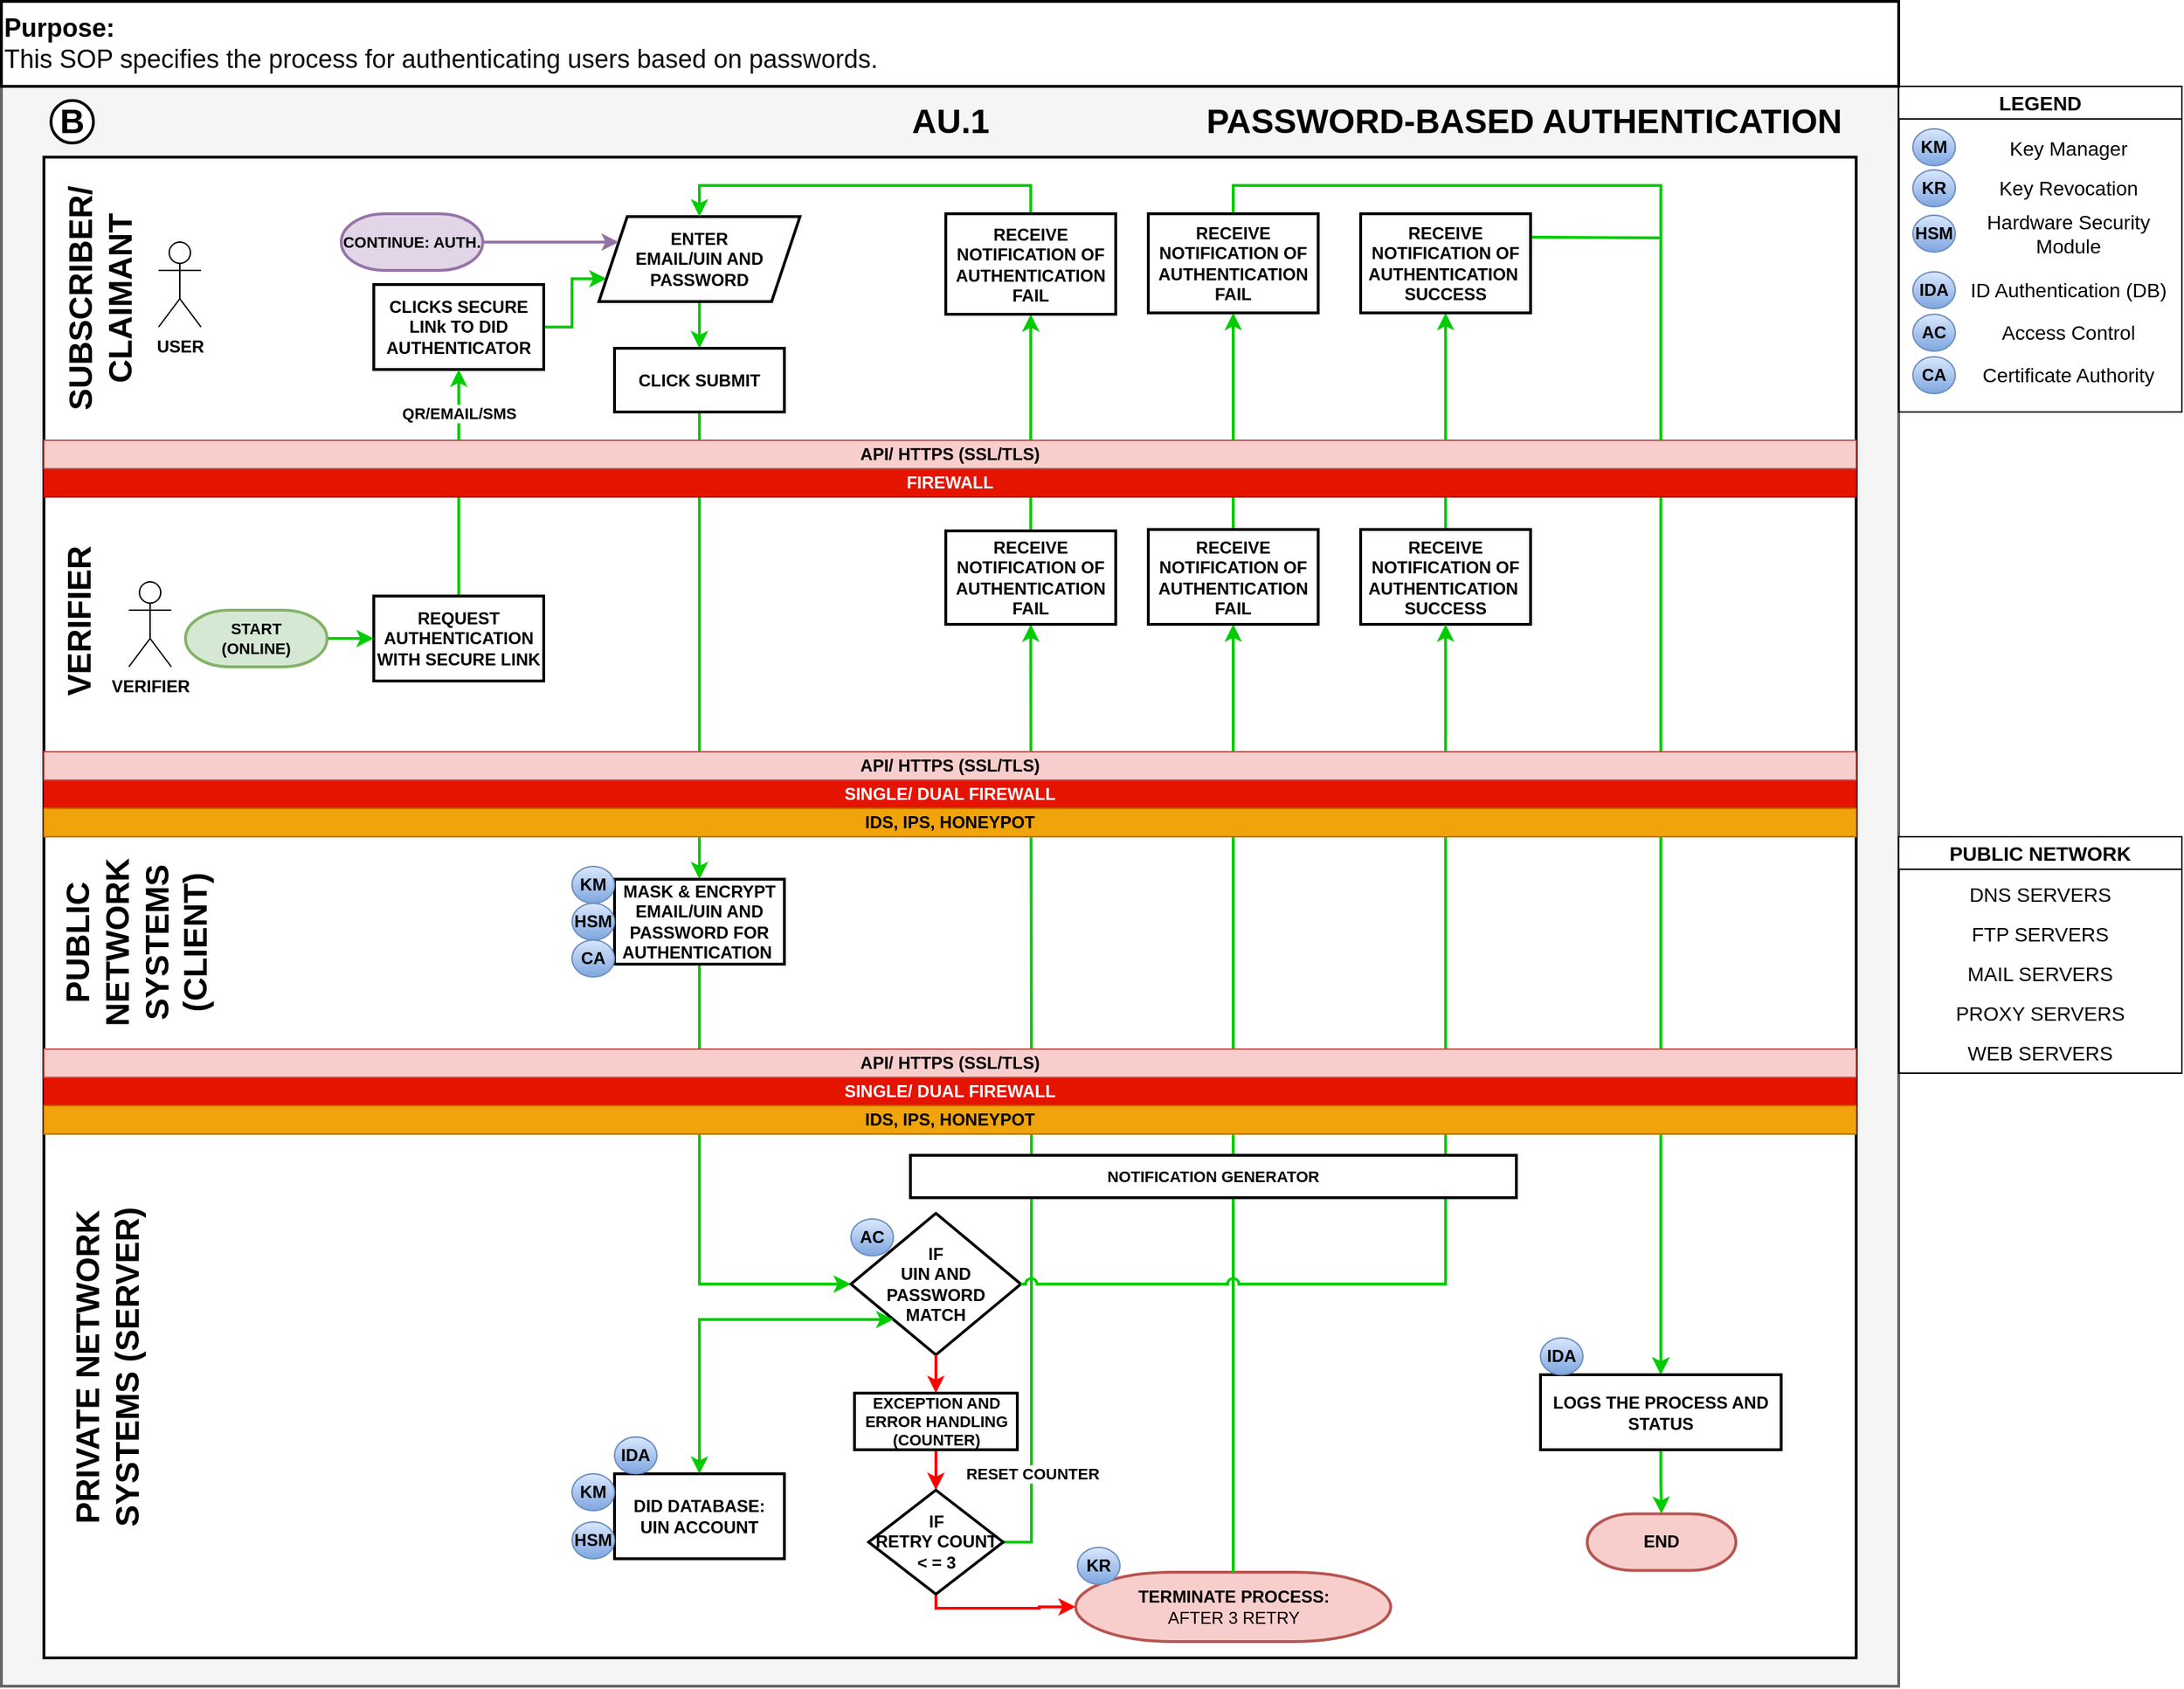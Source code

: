 <mxfile version="24.1.0" type="device">
  <diagram id="mp6QCRQtZ1nc0MYmUaSy" name="Page-1">
    <mxGraphModel dx="-2790" dy="629" grid="1" gridSize="10" guides="1" tooltips="1" connect="1" arrows="1" fold="1" page="1" pageScale="1" pageWidth="1920" pageHeight="1200" math="0" shadow="0">
      <root>
        <mxCell id="0" />
        <mxCell id="1" parent="0" />
        <mxCell id="vahsc7IdY3zlMpUtnbl9-121" value="" style="rounded=0;whiteSpace=wrap;html=1;fontSize=22;fillColor=#f5f5f5;fontColor=#333333;strokeColor=#666666;direction=east;strokeWidth=2;fontStyle=1" parent="1" vertex="1">
          <mxGeometry x="4910" y="1140" width="1340" height="1130" as="geometry" />
        </mxCell>
        <mxCell id="KZNQsTth4pgRHuodnvXP-8" value="" style="rounded=0;whiteSpace=wrap;html=1;strokeWidth=2;fontStyle=1" parent="1" vertex="1">
          <mxGeometry x="4940" y="1850" width="1280" height="400" as="geometry" />
        </mxCell>
        <mxCell id="vahsc7IdY3zlMpUtnbl9-122" value="" style="rounded=0;whiteSpace=wrap;html=1;strokeWidth=2;fontStyle=1" parent="1" vertex="1">
          <mxGeometry x="4940" y="1640" width="1280" height="210" as="geometry" />
        </mxCell>
        <mxCell id="vahsc7IdY3zlMpUtnbl9-125" value="" style="rounded=0;whiteSpace=wrap;html=1;strokeWidth=2;fontStyle=1" parent="1" vertex="1">
          <mxGeometry x="4940" y="1420" width="1280" height="230" as="geometry" />
        </mxCell>
        <mxCell id="vahsc7IdY3zlMpUtnbl9-124" value="" style="rounded=0;whiteSpace=wrap;html=1;strokeWidth=2;fontStyle=1" parent="1" vertex="1">
          <mxGeometry x="4940" y="1190" width="1280" height="230" as="geometry" />
        </mxCell>
        <mxCell id="vahsc7IdY3zlMpUtnbl9-155" style="edgeStyle=orthogonalEdgeStyle;rounded=0;orthogonalLoop=1;jettySize=auto;html=1;exitX=1;exitY=0.5;exitDx=0;exitDy=0;strokeColor=#00CC00;strokeWidth=2;fontStyle=1;entryX=0;entryY=0.75;entryDx=0;entryDy=0;" parent="1" source="vahsc7IdY3zlMpUtnbl9-156" target="vahsc7IdY3zlMpUtnbl9-160" edge="1">
          <mxGeometry relative="1" as="geometry" />
        </mxCell>
        <mxCell id="vahsc7IdY3zlMpUtnbl9-156" value="CLICKS SECURE LINk TO DID AUTHENTICATOR" style="rounded=0;whiteSpace=wrap;html=1;fontStyle=1;strokeWidth=2;" parent="1" vertex="1">
          <mxGeometry x="5173" y="1280" width="120" height="60" as="geometry" />
        </mxCell>
        <mxCell id="vahsc7IdY3zlMpUtnbl9-157" value="&lt;b style=&quot;border-color: var(--border-color); color: rgb(0, 0, 0); font-family: Helvetica; font-size: 11px; font-style: normal; font-variant-ligatures: normal; font-variant-caps: normal; letter-spacing: normal; orphans: 2; text-align: center; text-indent: 0px; text-transform: none; widows: 2; word-spacing: 0px; -webkit-text-stroke-width: 0px; text-decoration-thickness: initial; text-decoration-style: initial; text-decoration-color: initial;&quot;&gt;QR/EMAIL/SMS&lt;/b&gt;" style="edgeStyle=orthogonalEdgeStyle;rounded=0;orthogonalLoop=1;jettySize=auto;html=1;exitX=0.5;exitY=0;exitDx=0;exitDy=0;entryX=0.5;entryY=1;entryDx=0;entryDy=0;strokeColor=#00CC00;strokeWidth=2;fontStyle=1" parent="1" source="vahsc7IdY3zlMpUtnbl9-158" target="vahsc7IdY3zlMpUtnbl9-156" edge="1">
          <mxGeometry x="0.625" relative="1" as="geometry">
            <mxPoint y="1" as="offset" />
          </mxGeometry>
        </mxCell>
        <mxCell id="vahsc7IdY3zlMpUtnbl9-158" value="REQUEST AUTHENTICATION WITH SECURE LINK" style="rounded=0;whiteSpace=wrap;html=1;fontStyle=1;strokeWidth=2;" parent="1" vertex="1">
          <mxGeometry x="5173" y="1500" width="120" height="60" as="geometry" />
        </mxCell>
        <mxCell id="vahsc7IdY3zlMpUtnbl9-159" style="edgeStyle=orthogonalEdgeStyle;rounded=0;orthogonalLoop=1;jettySize=auto;html=1;exitX=0.5;exitY=1;exitDx=0;exitDy=0;strokeColor=#00CC00;strokeWidth=2;fontStyle=1" parent="1" source="vahsc7IdY3zlMpUtnbl9-160" target="vahsc7IdY3zlMpUtnbl9-162" edge="1">
          <mxGeometry relative="1" as="geometry" />
        </mxCell>
        <mxCell id="vahsc7IdY3zlMpUtnbl9-160" value="ENTER &lt;br&gt;EMAIL/UIN AND PASSWORD" style="rounded=0;whiteSpace=wrap;html=1;fontStyle=1;strokeWidth=2;shape=parallelogram;perimeter=parallelogramPerimeter;fixedSize=1;" parent="1" vertex="1">
          <mxGeometry x="5332" y="1232" width="142" height="60" as="geometry" />
        </mxCell>
        <mxCell id="vahsc7IdY3zlMpUtnbl9-161" style="edgeStyle=orthogonalEdgeStyle;rounded=0;orthogonalLoop=1;jettySize=auto;html=1;exitX=0.5;exitY=1;exitDx=0;exitDy=0;strokeColor=#00CC00;strokeWidth=2;fontStyle=1;entryX=0.5;entryY=0;entryDx=0;entryDy=0;" parent="1" source="vahsc7IdY3zlMpUtnbl9-162" target="KZNQsTth4pgRHuodnvXP-10" edge="1">
          <mxGeometry relative="1" as="geometry">
            <mxPoint x="5403" y="1500" as="targetPoint" />
          </mxGeometry>
        </mxCell>
        <mxCell id="vahsc7IdY3zlMpUtnbl9-162" value="CLICK SUBMIT" style="rounded=0;whiteSpace=wrap;html=1;fontStyle=1;strokeWidth=2;" parent="1" vertex="1">
          <mxGeometry x="5343" y="1325" width="120" height="45" as="geometry" />
        </mxCell>
        <mxCell id="M0aWdW6pdT4LRsvdrd0D-27" style="edgeStyle=orthogonalEdgeStyle;rounded=0;orthogonalLoop=1;jettySize=auto;html=1;exitX=0.5;exitY=1;exitDx=0;exitDy=0;entryX=0;entryY=0.5;entryDx=0;entryDy=0;strokeColor=#00CC00;strokeWidth=2;fontStyle=1;" parent="1" source="KZNQsTth4pgRHuodnvXP-10" target="vahsc7IdY3zlMpUtnbl9-171" edge="1">
          <mxGeometry relative="1" as="geometry">
            <mxPoint x="5360" y="2060" as="sourcePoint" />
            <Array as="points" />
          </mxGeometry>
        </mxCell>
        <mxCell id="vahsc7IdY3zlMpUtnbl9-168" style="edgeStyle=orthogonalEdgeStyle;rounded=0;orthogonalLoop=1;jettySize=auto;html=1;exitX=0.5;exitY=0;exitDx=0;exitDy=0;entryX=0.5;entryY=1;entryDx=0;entryDy=0;strokeColor=#00CC00;strokeWidth=2;fontStyle=1" parent="1" source="KZNQsTth4pgRHuodnvXP-5" target="vahsc7IdY3zlMpUtnbl9-173" edge="1">
          <mxGeometry relative="1" as="geometry" />
        </mxCell>
        <mxCell id="M0aWdW6pdT4LRsvdrd0D-43" style="edgeStyle=orthogonalEdgeStyle;rounded=0;orthogonalLoop=1;jettySize=auto;html=1;exitX=0.5;exitY=1;exitDx=0;exitDy=0;entryX=0.5;entryY=0;entryDx=0;entryDy=0;strokeColor=#FF0000;strokeWidth=2;fontStyle=1;" parent="1" source="KZNQsTth4pgRHuodnvXP-23" target="KZNQsTth4pgRHuodnvXP-7" edge="1">
          <mxGeometry relative="1" as="geometry" />
        </mxCell>
        <mxCell id="vahsc7IdY3zlMpUtnbl9-171" value="IF&lt;br&gt;UIN AND PASSWORD&lt;br&gt;MATCH" style="rounded=0;whiteSpace=wrap;html=1;fontStyle=1;strokeWidth=2;shape=rhombus;perimeter=rhombusPerimeter;" parent="1" vertex="1">
          <mxGeometry x="5510" y="1936" width="120" height="100" as="geometry" />
        </mxCell>
        <mxCell id="M0aWdW6pdT4LRsvdrd0D-36" value="" style="edgeStyle=orthogonalEdgeStyle;rounded=0;orthogonalLoop=1;jettySize=auto;html=1;exitX=1;exitY=0.25;exitDx=0;exitDy=0;strokeColor=#00CC00;strokeWidth=2;fontStyle=1;entryX=0.5;entryY=0;entryDx=0;entryDy=0;entryPerimeter=0;" parent="1" target="M0aWdW6pdT4LRsvdrd0D-39" edge="1">
          <mxGeometry x="0.012" relative="1" as="geometry">
            <mxPoint x="6060" y="1992" as="targetPoint" />
            <mxPoint x="5990" y="1246.5" as="sourcePoint" />
            <mxPoint as="offset" />
          </mxGeometry>
        </mxCell>
        <mxCell id="vahsc7IdY3zlMpUtnbl9-173" value="RECEIVE NOTIFICATION OF AUTHENTICATION&amp;nbsp;&lt;br&gt;SUCCESS" style="rounded=0;whiteSpace=wrap;html=1;fontStyle=1;strokeWidth=2;" parent="1" vertex="1">
          <mxGeometry x="5870" y="1230" width="120" height="70" as="geometry" />
        </mxCell>
        <mxCell id="KZNQsTth4pgRHuodnvXP-16" style="edgeStyle=orthogonalEdgeStyle;rounded=0;orthogonalLoop=1;jettySize=auto;html=1;exitX=0.5;exitY=0;exitDx=0;exitDy=0;entryX=0;entryY=1;entryDx=0;entryDy=0;strokeColor=#00CC00;strokeWidth=2;fontStyle=1;startArrow=classic;startFill=1;" parent="1" source="vahsc7IdY3zlMpUtnbl9-176" target="vahsc7IdY3zlMpUtnbl9-171" edge="1">
          <mxGeometry relative="1" as="geometry">
            <Array as="points">
              <mxPoint x="5403" y="2011" />
            </Array>
          </mxGeometry>
        </mxCell>
        <mxCell id="vahsc7IdY3zlMpUtnbl9-177" value="PASSWORD-BASED AUTHENTICATION" style="text;html=1;align=center;verticalAlign=middle;resizable=0;points=[];autosize=1;strokeColor=none;fillColor=none;fontStyle=1;strokeWidth=2;fontSize=24;" parent="1" vertex="1">
          <mxGeometry x="5750" y="1145" width="470" height="40" as="geometry" />
        </mxCell>
        <mxCell id="vahsc7IdY3zlMpUtnbl9-178" value="AU.1" style="text;html=1;align=center;verticalAlign=middle;resizable=0;points=[];autosize=1;strokeColor=none;fillColor=none;fontStyle=1;strokeWidth=2;fontSize=24;" parent="1" vertex="1">
          <mxGeometry x="5540" y="1145" width="80" height="40" as="geometry" />
        </mxCell>
        <mxCell id="vahsc7IdY3zlMpUtnbl9-180" value="B" style="ellipse;whiteSpace=wrap;html=1;aspect=fixed;strokeWidth=2;fontStyle=1;fontSize=24;" parent="1" vertex="1">
          <mxGeometry x="4945" y="1150" width="30" height="30" as="geometry" />
        </mxCell>
        <mxCell id="vahsc7IdY3zlMpUtnbl9-181" value="SUBSCRIBER/ &lt;br style=&quot;font-size: 23px;&quot;&gt;CLAIMANT" style="text;html=1;align=center;verticalAlign=middle;resizable=0;points=[];autosize=1;strokeColor=none;fillColor=none;fontStyle=1;fontSize=23;strokeWidth=2;horizontal=0;" parent="1" vertex="1">
          <mxGeometry x="4940" y="1205" width="80" height="170" as="geometry" />
        </mxCell>
        <mxCell id="vahsc7IdY3zlMpUtnbl9-182" value="VERIFIER" style="text;html=1;align=center;verticalAlign=middle;resizable=0;points=[];autosize=1;strokeColor=none;fillColor=none;fontStyle=1;fontSize=23;strokeWidth=2;horizontal=0;" parent="1" vertex="1">
          <mxGeometry x="4940" y="1458" width="50" height="120" as="geometry" />
        </mxCell>
        <mxCell id="vahsc7IdY3zlMpUtnbl9-183" value="PUBLIC &lt;br&gt;NETWORK&lt;br style=&quot;border-color: var(--border-color);&quot;&gt;SYSTEMS &lt;br&gt;(CLIENT)" style="text;html=1;align=center;verticalAlign=middle;resizable=0;points=[];autosize=1;strokeColor=none;fillColor=none;fontStyle=1;fontSize=23;strokeWidth=2;horizontal=0;" parent="1" vertex="1">
          <mxGeometry x="4941" y="1680" width="130" height="130" as="geometry" />
        </mxCell>
        <mxCell id="vahsc7IdY3zlMpUtnbl9-186" value="" style="edgeStyle=orthogonalEdgeStyle;rounded=0;orthogonalLoop=1;jettySize=auto;html=1;strokeColor=#00CC00;strokeWidth=2;fontStyle=1;" parent="1" source="vahsc7IdY3zlMpUtnbl9-185" target="vahsc7IdY3zlMpUtnbl9-158" edge="1">
          <mxGeometry relative="1" as="geometry" />
        </mxCell>
        <mxCell id="vahsc7IdY3zlMpUtnbl9-185" value="&lt;b style=&quot;font-size: 11px;&quot;&gt;START&lt;br&gt;(ONLINE)&lt;br&gt;&lt;/b&gt;" style="strokeWidth=2;html=1;shape=mxgraph.flowchart.terminator;whiteSpace=wrap;fillColor=#d5e8d4;strokeColor=#82b366;fontSize=11;" parent="1" vertex="1">
          <mxGeometry x="5040" y="1510" width="100" height="40" as="geometry" />
        </mxCell>
        <mxCell id="M0aWdW6pdT4LRsvdrd0D-24" value="AC" style="ellipse;whiteSpace=wrap;html=1;fillColor=#dae8fc;strokeColor=#6c8ebf;gradientColor=#7ea6e0;fontStyle=1" parent="1" vertex="1">
          <mxGeometry x="5510" y="1940" width="30" height="26" as="geometry" />
        </mxCell>
        <mxCell id="M0aWdW6pdT4LRsvdrd0D-44" style="edgeStyle=orthogonalEdgeStyle;rounded=0;orthogonalLoop=1;jettySize=auto;html=1;exitX=0.5;exitY=0;exitDx=0;exitDy=0;exitPerimeter=0;entryX=0.5;entryY=1;entryDx=0;entryDy=0;strokeColor=#00CC00;strokeWidth=2;fontStyle=1;" parent="1" source="KZNQsTth4pgRHuodnvXP-3" target="M0aWdW6pdT4LRsvdrd0D-34" edge="1">
          <mxGeometry relative="1" as="geometry" />
        </mxCell>
        <mxCell id="M0aWdW6pdT4LRsvdrd0D-29" value="&lt;span style=&quot;border-color: var(--border-color);&quot;&gt;&lt;b&gt;TERMINATE PROCESS:&lt;br&gt;&lt;/b&gt;AFTER 3 RETRY&lt;br&gt;&lt;/span&gt;" style="strokeWidth=2;html=1;shape=mxgraph.flowchart.terminator;whiteSpace=wrap;fillColor=#f8cecc;strokeColor=#b85450;" parent="1" vertex="1">
          <mxGeometry x="5668.75" y="2189.5" width="222.5" height="49" as="geometry" />
        </mxCell>
        <mxCell id="M0aWdW6pdT4LRsvdrd0D-37" style="edgeStyle=orthogonalEdgeStyle;rounded=0;orthogonalLoop=1;jettySize=auto;html=1;exitX=0.5;exitY=0;exitDx=0;exitDy=0;strokeColor=#00CC00;strokeWidth=2;fontStyle=1;" parent="1" source="M0aWdW6pdT4LRsvdrd0D-34" target="M0aWdW6pdT4LRsvdrd0D-39" edge="1">
          <mxGeometry relative="1" as="geometry">
            <mxPoint x="6060" y="1740" as="targetPoint" />
          </mxGeometry>
        </mxCell>
        <mxCell id="M0aWdW6pdT4LRsvdrd0D-34" value="RECEIVE NOTIFICATION OF AUTHENTICATION FAIL" style="rounded=0;whiteSpace=wrap;html=1;fontStyle=1;strokeWidth=2;" parent="1" vertex="1">
          <mxGeometry x="5720" y="1230" width="120" height="70" as="geometry" />
        </mxCell>
        <mxCell id="M0aWdW6pdT4LRsvdrd0D-38" value="" style="edgeStyle=orthogonalEdgeStyle;rounded=0;orthogonalLoop=1;jettySize=auto;html=1;strokeColor=#00CC00;fontStyle=1;strokeWidth=2;" parent="1" source="M0aWdW6pdT4LRsvdrd0D-39" target="M0aWdW6pdT4LRsvdrd0D-40" edge="1">
          <mxGeometry relative="1" as="geometry" />
        </mxCell>
        <mxCell id="M0aWdW6pdT4LRsvdrd0D-39" value="LOGS THE PROCESS AND STATUS" style="rounded=0;whiteSpace=wrap;html=1;fontStyle=1;strokeWidth=2;" parent="1" vertex="1">
          <mxGeometry x="5997" y="2050" width="170" height="53" as="geometry" />
        </mxCell>
        <mxCell id="M0aWdW6pdT4LRsvdrd0D-40" value="&lt;b&gt;END&lt;/b&gt;" style="strokeWidth=2;html=1;shape=mxgraph.flowchart.terminator;whiteSpace=wrap;fillColor=#f8cecc;strokeColor=#b85450;" parent="1" vertex="1">
          <mxGeometry x="6030" y="2148.25" width="105" height="40" as="geometry" />
        </mxCell>
        <mxCell id="M0aWdW6pdT4LRsvdrd0D-41" value="IDA" style="ellipse;whiteSpace=wrap;html=1;fillColor=#dae8fc;strokeColor=#6c8ebf;gradientColor=#7ea6e0;fontStyle=1" parent="1" vertex="1">
          <mxGeometry x="5997" y="2024" width="30" height="26" as="geometry" />
        </mxCell>
        <mxCell id="M0aWdW6pdT4LRsvdrd0D-45" value="KR" style="ellipse;whiteSpace=wrap;html=1;fillColor=#dae8fc;strokeColor=#6c8ebf;gradientColor=#7ea6e0;fontStyle=1" parent="1" vertex="1">
          <mxGeometry x="5670" y="2172" width="30" height="26" as="geometry" />
        </mxCell>
        <mxCell id="KZNQsTth4pgRHuodnvXP-4" value="" style="edgeStyle=orthogonalEdgeStyle;rounded=0;orthogonalLoop=1;jettySize=auto;html=1;exitX=0.5;exitY=0;exitDx=0;exitDy=0;exitPerimeter=0;entryX=0.5;entryY=1;entryDx=0;entryDy=0;strokeColor=#00CC00;strokeWidth=2;fontStyle=1;" parent="1" source="M0aWdW6pdT4LRsvdrd0D-29" target="KZNQsTth4pgRHuodnvXP-3" edge="1">
          <mxGeometry relative="1" as="geometry">
            <mxPoint x="5780" y="1848" as="sourcePoint" />
            <mxPoint x="5780" y="1300" as="targetPoint" />
          </mxGeometry>
        </mxCell>
        <mxCell id="KZNQsTth4pgRHuodnvXP-3" value="RECEIVE NOTIFICATION OF AUTHENTICATION FAIL" style="rounded=0;whiteSpace=wrap;html=1;fontStyle=1;strokeWidth=2;" parent="1" vertex="1">
          <mxGeometry x="5720" y="1453" width="120" height="67" as="geometry" />
        </mxCell>
        <mxCell id="KZNQsTth4pgRHuodnvXP-5" value="RECEIVE NOTIFICATION OF AUTHENTICATION&amp;nbsp;&lt;br&gt;SUCCESS" style="rounded=0;whiteSpace=wrap;html=1;fontStyle=1;strokeWidth=2;" parent="1" vertex="1">
          <mxGeometry x="5870" y="1453" width="120" height="67" as="geometry" />
        </mxCell>
        <mxCell id="KZNQsTth4pgRHuodnvXP-20" value="RESET COUNTER" style="edgeStyle=orthogonalEdgeStyle;rounded=0;orthogonalLoop=1;jettySize=auto;html=1;exitX=1;exitY=0.5;exitDx=0;exitDy=0;entryX=0.5;entryY=1;entryDx=0;entryDy=0;strokeColor=#00CC00;strokeWidth=2;fontStyle=1;" parent="1" source="KZNQsTth4pgRHuodnvXP-7" target="KZNQsTth4pgRHuodnvXP-18" edge="1">
          <mxGeometry x="-0.796" relative="1" as="geometry">
            <mxPoint as="offset" />
          </mxGeometry>
        </mxCell>
        <mxCell id="KZNQsTth4pgRHuodnvXP-24" style="edgeStyle=orthogonalEdgeStyle;rounded=0;orthogonalLoop=1;jettySize=auto;html=1;exitX=0.5;exitY=1;exitDx=0;exitDy=0;entryX=0;entryY=0.5;entryDx=0;entryDy=0;entryPerimeter=0;strokeColor=#FF0000;strokeWidth=2;fontStyle=1;" parent="1" source="KZNQsTth4pgRHuodnvXP-7" target="M0aWdW6pdT4LRsvdrd0D-29" edge="1">
          <mxGeometry relative="1" as="geometry">
            <Array as="points">
              <mxPoint x="5570" y="2215" />
              <mxPoint x="5643" y="2215" />
            </Array>
          </mxGeometry>
        </mxCell>
        <mxCell id="KZNQsTth4pgRHuodnvXP-7" value="IF &lt;br&gt;RETRY COUNT &lt;br&gt;&amp;lt; = 3" style="rounded=0;whiteSpace=wrap;html=1;fontStyle=1;strokeWidth=2;shape=rhombus;perimeter=rhombusPerimeter;" parent="1" vertex="1">
          <mxGeometry x="5522.5" y="2131.5" width="95" height="73.5" as="geometry" />
        </mxCell>
        <mxCell id="KZNQsTth4pgRHuodnvXP-9" value="PRIVATE NETWORK&lt;br style=&quot;border-color: var(--border-color);&quot;&gt;SYSTEMS (SERVER)" style="text;html=1;align=center;verticalAlign=middle;resizable=0;points=[];autosize=1;strokeColor=none;fillColor=none;fontStyle=1;fontSize=23;strokeWidth=2;horizontal=0;" parent="1" vertex="1">
          <mxGeometry x="4945" y="1925" width="80" height="240" as="geometry" />
        </mxCell>
        <mxCell id="KZNQsTth4pgRHuodnvXP-10" value="MASK &amp;amp; ENCRYPT EMAIL/UIN AND PASSWORD FOR AUTHENTICATION&amp;nbsp;" style="rounded=0;whiteSpace=wrap;html=1;fontStyle=1;strokeWidth=2;" parent="1" vertex="1">
          <mxGeometry x="5343" y="1700" width="120" height="60" as="geometry" />
        </mxCell>
        <mxCell id="KZNQsTth4pgRHuodnvXP-21" style="edgeStyle=orthogonalEdgeStyle;rounded=0;orthogonalLoop=1;jettySize=auto;html=1;exitX=0.5;exitY=0;exitDx=0;exitDy=0;entryX=0.5;entryY=1;entryDx=0;entryDy=0;strokeColor=#00CC00;strokeWidth=2;fontStyle=1;" parent="1" source="KZNQsTth4pgRHuodnvXP-18" target="KZNQsTth4pgRHuodnvXP-19" edge="1">
          <mxGeometry relative="1" as="geometry" />
        </mxCell>
        <mxCell id="KZNQsTth4pgRHuodnvXP-18" value="RECEIVE NOTIFICATION OF AUTHENTICATION FAIL" style="rounded=0;whiteSpace=wrap;html=1;fontStyle=1;strokeWidth=2;" parent="1" vertex="1">
          <mxGeometry x="5577" y="1454" width="120" height="66" as="geometry" />
        </mxCell>
        <mxCell id="b-R8HkiSJtHIVlywJgZ1-3" style="edgeStyle=orthogonalEdgeStyle;rounded=0;orthogonalLoop=1;jettySize=auto;html=1;exitX=0.5;exitY=0;exitDx=0;exitDy=0;entryX=0.5;entryY=0;entryDx=0;entryDy=0;strokeColor=#00CC00;strokeWidth=2;fontStyle=1;" parent="1" source="KZNQsTth4pgRHuodnvXP-19" target="vahsc7IdY3zlMpUtnbl9-160" edge="1">
          <mxGeometry relative="1" as="geometry" />
        </mxCell>
        <mxCell id="KZNQsTth4pgRHuodnvXP-19" value="RECEIVE NOTIFICATION OF AUTHENTICATION FAIL" style="rounded=0;whiteSpace=wrap;html=1;fontStyle=1;strokeWidth=2;" parent="1" vertex="1">
          <mxGeometry x="5577" y="1230" width="120" height="71" as="geometry" />
        </mxCell>
        <mxCell id="KZNQsTth4pgRHuodnvXP-25" value="&lt;font style=&quot;font-size: 14px;&quot;&gt;PUBLIC NETWORK&lt;/font&gt;" style="swimlane;whiteSpace=wrap;html=1;" parent="1" vertex="1">
          <mxGeometry x="6250" y="1670" width="200" height="167" as="geometry" />
        </mxCell>
        <mxCell id="KZNQsTth4pgRHuodnvXP-26" value="DNS SERVERS" style="text;html=1;strokeColor=none;fillColor=none;align=center;verticalAlign=middle;whiteSpace=wrap;rounded=0;fontSize=14;" parent="KZNQsTth4pgRHuodnvXP-25" vertex="1">
          <mxGeometry y="27" width="200" height="28" as="geometry" />
        </mxCell>
        <mxCell id="KZNQsTth4pgRHuodnvXP-27" value="FTP SERVERS" style="text;html=1;strokeColor=none;fillColor=none;align=center;verticalAlign=middle;whiteSpace=wrap;rounded=0;fontSize=14;" parent="KZNQsTth4pgRHuodnvXP-25" vertex="1">
          <mxGeometry y="55" width="200" height="28" as="geometry" />
        </mxCell>
        <mxCell id="KZNQsTth4pgRHuodnvXP-28" value="MAIL SERVERS" style="text;html=1;strokeColor=none;fillColor=none;align=center;verticalAlign=middle;whiteSpace=wrap;rounded=0;fontSize=14;" parent="KZNQsTth4pgRHuodnvXP-25" vertex="1">
          <mxGeometry y="83" width="200" height="28" as="geometry" />
        </mxCell>
        <mxCell id="KZNQsTth4pgRHuodnvXP-29" value="PROXY SERVERS" style="text;html=1;strokeColor=none;fillColor=none;align=center;verticalAlign=middle;whiteSpace=wrap;rounded=0;fontSize=14;" parent="KZNQsTth4pgRHuodnvXP-25" vertex="1">
          <mxGeometry y="111" width="200" height="28" as="geometry" />
        </mxCell>
        <mxCell id="KZNQsTth4pgRHuodnvXP-30" value="WEB SERVERS" style="text;html=1;strokeColor=none;fillColor=none;align=center;verticalAlign=middle;whiteSpace=wrap;rounded=0;fontSize=14;" parent="KZNQsTth4pgRHuodnvXP-25" vertex="1">
          <mxGeometry y="139" width="200" height="28" as="geometry" />
        </mxCell>
        <mxCell id="Xb_rjzHAw51cWs3HcNFu-2" value="CA" style="ellipse;whiteSpace=wrap;html=1;fillColor=#dae8fc;strokeColor=#6c8ebf;gradientColor=#7ea6e0;fontStyle=1" parent="1" vertex="1">
          <mxGeometry x="5313" y="1743" width="30" height="26" as="geometry" />
        </mxCell>
        <mxCell id="Xb_rjzHAw51cWs3HcNFu-3" value="HSM" style="ellipse;whiteSpace=wrap;html=1;fillColor=#dae8fc;strokeColor=#6c8ebf;gradientColor=#7ea6e0;fontStyle=1" parent="1" vertex="1">
          <mxGeometry x="5313" y="1717" width="30" height="26" as="geometry" />
        </mxCell>
        <mxCell id="Xb_rjzHAw51cWs3HcNFu-4" value="KM" style="ellipse;whiteSpace=wrap;html=1;fillColor=#dae8fc;strokeColor=#6c8ebf;gradientColor=#7ea6e0;fontStyle=1" parent="1" vertex="1">
          <mxGeometry x="5313" y="1691" width="30" height="26" as="geometry" />
        </mxCell>
        <mxCell id="Xb_rjzHAw51cWs3HcNFu-7" value="USER" style="shape=umlActor;verticalLabelPosition=bottom;verticalAlign=top;html=1;outlineConnect=0;fontStyle=1" parent="1" vertex="1">
          <mxGeometry x="5021" y="1250" width="30" height="60" as="geometry" />
        </mxCell>
        <mxCell id="Xb_rjzHAw51cWs3HcNFu-8" value="VERIFIER" style="shape=umlActor;verticalLabelPosition=bottom;verticalAlign=top;html=1;outlineConnect=0;fontStyle=1" parent="1" vertex="1">
          <mxGeometry x="5000" y="1490" width="30" height="60" as="geometry" />
        </mxCell>
        <mxCell id="Xb_rjzHAw51cWs3HcNFu-9" value="" style="rounded=0;whiteSpace=wrap;html=1;verticalAlign=top;fillColor=none;strokeColor=none;gradientColor=none;" parent="1" vertex="1" connectable="0">
          <mxGeometry x="5313" y="2090" width="150" height="90" as="geometry" />
        </mxCell>
        <mxCell id="vahsc7IdY3zlMpUtnbl9-176" value="DID DATABASE: &lt;br&gt;UIN ACCOUNT" style="rounded=0;whiteSpace=wrap;html=1;fontStyle=1;strokeWidth=2;" parent="Xb_rjzHAw51cWs3HcNFu-9" vertex="1">
          <mxGeometry x="30" y="30" width="120" height="60" as="geometry" />
        </mxCell>
        <mxCell id="M0aWdW6pdT4LRsvdrd0D-25" value="HSM" style="ellipse;whiteSpace=wrap;html=1;fillColor=#dae8fc;strokeColor=#6c8ebf;gradientColor=#7ea6e0;fontStyle=1" parent="Xb_rjzHAw51cWs3HcNFu-9" vertex="1">
          <mxGeometry y="64" width="30" height="26" as="geometry" />
        </mxCell>
        <mxCell id="M0aWdW6pdT4LRsvdrd0D-26" value="KM" style="ellipse;whiteSpace=wrap;html=1;fillColor=#dae8fc;strokeColor=#6c8ebf;gradientColor=#7ea6e0;fontStyle=1" parent="Xb_rjzHAw51cWs3HcNFu-9" vertex="1">
          <mxGeometry y="30" width="30" height="26" as="geometry" />
        </mxCell>
        <mxCell id="Xb_rjzHAw51cWs3HcNFu-10" value="IDA" style="ellipse;whiteSpace=wrap;html=1;fillColor=#dae8fc;strokeColor=#6c8ebf;gradientColor=#7ea6e0;fontStyle=1" parent="Xb_rjzHAw51cWs3HcNFu-9" vertex="1">
          <mxGeometry x="30" y="4" width="30" height="26" as="geometry" />
        </mxCell>
        <mxCell id="Xb_rjzHAw51cWs3HcNFu-11" value="&lt;font style=&quot;font-size: 14px;&quot;&gt;LEGEND&lt;/font&gt;" style="swimlane;whiteSpace=wrap;html=1;" parent="1" vertex="1">
          <mxGeometry x="6250" y="1140" width="200" height="230" as="geometry" />
        </mxCell>
        <mxCell id="Xb_rjzHAw51cWs3HcNFu-12" value="KM" style="ellipse;whiteSpace=wrap;html=1;fillColor=#dae8fc;strokeColor=#6c8ebf;gradientColor=#7ea6e0;fontStyle=1" parent="Xb_rjzHAw51cWs3HcNFu-11" vertex="1">
          <mxGeometry x="10" y="30" width="30" height="26" as="geometry" />
        </mxCell>
        <mxCell id="Xb_rjzHAw51cWs3HcNFu-13" value="IDA" style="ellipse;whiteSpace=wrap;html=1;fillColor=#dae8fc;strokeColor=#6c8ebf;gradientColor=#7ea6e0;fontStyle=1" parent="Xb_rjzHAw51cWs3HcNFu-11" vertex="1">
          <mxGeometry x="10" y="131" width="30" height="26" as="geometry" />
        </mxCell>
        <mxCell id="Xb_rjzHAw51cWs3HcNFu-14" value="HSM" style="ellipse;whiteSpace=wrap;html=1;fillColor=#dae8fc;strokeColor=#6c8ebf;gradientColor=#7ea6e0;fontStyle=1" parent="Xb_rjzHAw51cWs3HcNFu-11" vertex="1">
          <mxGeometry x="10" y="91" width="30" height="26" as="geometry" />
        </mxCell>
        <mxCell id="Xb_rjzHAw51cWs3HcNFu-15" value="KR" style="ellipse;whiteSpace=wrap;html=1;fillColor=#dae8fc;strokeColor=#6c8ebf;gradientColor=#7ea6e0;fontStyle=1" parent="Xb_rjzHAw51cWs3HcNFu-11" vertex="1">
          <mxGeometry x="10" y="59" width="30" height="26" as="geometry" />
        </mxCell>
        <mxCell id="Xb_rjzHAw51cWs3HcNFu-16" value="Key Manager" style="text;html=1;strokeColor=none;fillColor=none;align=center;verticalAlign=middle;whiteSpace=wrap;rounded=0;fontSize=14;" parent="Xb_rjzHAw51cWs3HcNFu-11" vertex="1">
          <mxGeometry x="40" y="30" width="160" height="28" as="geometry" />
        </mxCell>
        <mxCell id="Xb_rjzHAw51cWs3HcNFu-17" value="Key Revocation" style="text;html=1;strokeColor=none;fillColor=none;align=center;verticalAlign=middle;whiteSpace=wrap;rounded=0;fontSize=14;" parent="Xb_rjzHAw51cWs3HcNFu-11" vertex="1">
          <mxGeometry x="40" y="58" width="160" height="28" as="geometry" />
        </mxCell>
        <mxCell id="Xb_rjzHAw51cWs3HcNFu-18" value="Hardware Security Module" style="text;html=1;strokeColor=none;fillColor=none;align=center;verticalAlign=middle;whiteSpace=wrap;rounded=0;fontSize=14;" parent="Xb_rjzHAw51cWs3HcNFu-11" vertex="1">
          <mxGeometry x="40" y="90" width="160" height="28" as="geometry" />
        </mxCell>
        <mxCell id="Xb_rjzHAw51cWs3HcNFu-19" value="ID Authentication (DB)" style="text;html=1;strokeColor=none;fillColor=none;align=center;verticalAlign=middle;whiteSpace=wrap;rounded=0;fontSize=14;" parent="Xb_rjzHAw51cWs3HcNFu-11" vertex="1">
          <mxGeometry x="40" y="130" width="160" height="28" as="geometry" />
        </mxCell>
        <mxCell id="Xb_rjzHAw51cWs3HcNFu-20" value="AC" style="ellipse;whiteSpace=wrap;html=1;fillColor=#dae8fc;strokeColor=#6c8ebf;gradientColor=#7ea6e0;fontStyle=1" parent="Xb_rjzHAw51cWs3HcNFu-11" vertex="1">
          <mxGeometry x="10" y="161" width="30" height="26" as="geometry" />
        </mxCell>
        <mxCell id="Xb_rjzHAw51cWs3HcNFu-21" value="Access Control" style="text;html=1;strokeColor=none;fillColor=none;align=center;verticalAlign=middle;whiteSpace=wrap;rounded=0;fontSize=14;" parent="Xb_rjzHAw51cWs3HcNFu-11" vertex="1">
          <mxGeometry x="40" y="160" width="160" height="28" as="geometry" />
        </mxCell>
        <mxCell id="Xb_rjzHAw51cWs3HcNFu-22" value="Certificate Authority" style="text;html=1;strokeColor=none;fillColor=none;align=center;verticalAlign=middle;whiteSpace=wrap;rounded=0;fontSize=14;" parent="Xb_rjzHAw51cWs3HcNFu-11" vertex="1">
          <mxGeometry x="40" y="190" width="160" height="28" as="geometry" />
        </mxCell>
        <mxCell id="Xb_rjzHAw51cWs3HcNFu-23" value="CA" style="ellipse;whiteSpace=wrap;html=1;fillColor=#dae8fc;strokeColor=#6c8ebf;gradientColor=#7ea6e0;fontStyle=1" parent="Xb_rjzHAw51cWs3HcNFu-11" vertex="1">
          <mxGeometry x="10" y="191" width="30" height="26" as="geometry" />
        </mxCell>
        <mxCell id="nSaj4kCWRqJk5PyOACuP-2" value="" style="edgeStyle=orthogonalEdgeStyle;rounded=0;orthogonalLoop=1;jettySize=auto;html=1;entryX=0;entryY=0.25;entryDx=0;entryDy=0;strokeColor=#9673a6;strokeWidth=2;fontStyle=1;fillColor=#e1d5e7;" parent="1" source="nSaj4kCWRqJk5PyOACuP-1" target="vahsc7IdY3zlMpUtnbl9-160" edge="1">
          <mxGeometry relative="1" as="geometry" />
        </mxCell>
        <mxCell id="nSaj4kCWRqJk5PyOACuP-1" value="&lt;b style=&quot;font-size: 11px;&quot;&gt;CONTINUE: AUTH.&lt;br&gt;&lt;/b&gt;" style="strokeWidth=2;html=1;shape=mxgraph.flowchart.terminator;whiteSpace=wrap;fillColor=#e1d5e7;strokeColor=#9673a6;fontSize=11;" parent="1" vertex="1">
          <mxGeometry x="5150" y="1230" width="100" height="40" as="geometry" />
        </mxCell>
        <mxCell id="S3srXrA6fZYgEmpM0oBd-2" value="" style="group" parent="1" vertex="1" connectable="0">
          <mxGeometry x="4940" y="1390" width="1280" height="40" as="geometry" />
        </mxCell>
        <mxCell id="M0aWdW6pdT4LRsvdrd0D-19" value="FIREWALL" style="shape=label;whiteSpace=wrap;html=1;boundedLbl=1;backgroundOutline=1;darkOpacity=0.05;darkOpacity2=0.1;fillColor=#e51400;fontColor=#ffffff;strokeColor=#B20000;rounded=0;fontStyle=1" parent="S3srXrA6fZYgEmpM0oBd-2" vertex="1">
          <mxGeometry y="20" width="1280" height="20" as="geometry" />
        </mxCell>
        <mxCell id="KZNQsTth4pgRHuodnvXP-2" value="API/ HTTPS (SSL/TLS)" style="shape=label;whiteSpace=wrap;html=1;boundedLbl=1;backgroundOutline=1;darkOpacity=0.05;darkOpacity2=0.1;fillColor=#f8cecc;strokeColor=#b85450;rounded=0;fontStyle=1" parent="S3srXrA6fZYgEmpM0oBd-2" vertex="1">
          <mxGeometry width="1280" height="20" as="geometry" />
        </mxCell>
        <mxCell id="TTM__YjF1hksPJJry9v2-1" value="" style="edgeStyle=orthogonalEdgeStyle;rounded=0;orthogonalLoop=1;jettySize=auto;html=1;exitX=0.5;exitY=1;exitDx=0;exitDy=0;entryX=0.5;entryY=0;entryDx=0;entryDy=0;strokeColor=#FF0000;strokeWidth=2;fontStyle=1;" parent="1" source="vahsc7IdY3zlMpUtnbl9-171" target="KZNQsTth4pgRHuodnvXP-23" edge="1">
          <mxGeometry relative="1" as="geometry">
            <mxPoint x="5570" y="2036" as="sourcePoint" />
            <mxPoint x="5570" y="2132" as="targetPoint" />
          </mxGeometry>
        </mxCell>
        <mxCell id="KZNQsTth4pgRHuodnvXP-23" value="EXCEPTION AND ERROR HANDLING (COUNTER)" style="rounded=0;whiteSpace=wrap;html=1;fontStyle=1;strokeWidth=2;fontSize=11;shape=label;boundedLbl=1;backgroundOutline=1;size=9.769;" parent="1" vertex="1">
          <mxGeometry x="5512.5" y="2063" width="115" height="40" as="geometry" />
        </mxCell>
        <mxCell id="KZNQsTth4pgRHuodnvXP-6" value="" style="edgeStyle=orthogonalEdgeStyle;rounded=0;orthogonalLoop=1;jettySize=auto;html=1;exitX=1;exitY=0.5;exitDx=0;exitDy=0;entryX=0.5;entryY=1;entryDx=0;entryDy=0;strokeColor=#00CC00;strokeWidth=2;fontStyle=1;jumpStyle=arc;" parent="1" source="vahsc7IdY3zlMpUtnbl9-171" target="KZNQsTth4pgRHuodnvXP-5" edge="1">
          <mxGeometry relative="1" as="geometry">
            <mxPoint x="5700" y="1760" as="sourcePoint" />
            <mxPoint x="5930" y="1300" as="targetPoint" />
          </mxGeometry>
        </mxCell>
        <mxCell id="KZNQsTth4pgRHuodnvXP-22" value="NOTIFICATION GENERATOR" style="rounded=0;whiteSpace=wrap;html=1;fontStyle=1;strokeWidth=2;fontSize=11;fillColor=default;strokeColor=default;" parent="1" vertex="1">
          <mxGeometry x="5552" y="1895" width="428" height="30" as="geometry" />
        </mxCell>
        <mxCell id="Xb_rjzHAw51cWs3HcNFu-6" value="" style="group" parent="1" vertex="1" connectable="0">
          <mxGeometry x="4940" y="1820" width="1280" height="60" as="geometry" />
        </mxCell>
        <mxCell id="KZNQsTth4pgRHuodnvXP-13" value="" style="group" parent="Xb_rjzHAw51cWs3HcNFu-6" vertex="1" connectable="0">
          <mxGeometry y="20" width="1280" height="40" as="geometry" />
        </mxCell>
        <mxCell id="KZNQsTth4pgRHuodnvXP-14" value="&lt;b&gt;SINGLE/ DUAL FIREWALL&lt;/b&gt;" style="shape=label;whiteSpace=wrap;html=1;boundedLbl=1;backgroundOutline=1;darkOpacity=0.05;darkOpacity2=0.1;fillColor=#e51400;fontColor=#ffffff;strokeColor=#B20000;rounded=0;" parent="KZNQsTth4pgRHuodnvXP-13" vertex="1">
          <mxGeometry width="1280" height="20" as="geometry" />
        </mxCell>
        <mxCell id="KZNQsTth4pgRHuodnvXP-15" value="&lt;b&gt;IDS, IPS, HONEYPOT&lt;/b&gt;" style="shape=label;whiteSpace=wrap;html=1;boundedLbl=1;backgroundOutline=1;darkOpacity=0.05;darkOpacity2=0.1;fillColor=#f0a30a;strokeColor=#BD7000;rounded=0;fontColor=#000000;" parent="KZNQsTth4pgRHuodnvXP-13" vertex="1">
          <mxGeometry y="20" width="1280" height="20" as="geometry" />
        </mxCell>
        <mxCell id="Xb_rjzHAw51cWs3HcNFu-5" value="API/ HTTPS (SSL/TLS)" style="shape=label;whiteSpace=wrap;html=1;boundedLbl=1;backgroundOutline=1;darkOpacity=0.05;darkOpacity2=0.1;fillColor=#f8cecc;strokeColor=#b85450;rounded=0;fontStyle=1" parent="Xb_rjzHAw51cWs3HcNFu-6" vertex="1">
          <mxGeometry width="1280" height="20" as="geometry" />
        </mxCell>
        <mxCell id="S3srXrA6fZYgEmpM0oBd-1" value="" style="group" parent="1" vertex="1" connectable="0">
          <mxGeometry x="4940" y="1610" width="1280" height="60" as="geometry" />
        </mxCell>
        <mxCell id="M0aWdW6pdT4LRsvdrd0D-15" value="" style="group" parent="S3srXrA6fZYgEmpM0oBd-1" vertex="1" connectable="0">
          <mxGeometry y="20" width="1280" height="40" as="geometry" />
        </mxCell>
        <mxCell id="M0aWdW6pdT4LRsvdrd0D-16" value="&lt;b&gt;SINGLE/ DUAL FIREWALL&lt;/b&gt;" style="shape=label;whiteSpace=wrap;html=1;boundedLbl=1;backgroundOutline=1;darkOpacity=0.05;darkOpacity2=0.1;fillColor=#e51400;fontColor=#ffffff;strokeColor=#B20000;rounded=0;" parent="M0aWdW6pdT4LRsvdrd0D-15" vertex="1">
          <mxGeometry width="1280" height="20" as="geometry" />
        </mxCell>
        <mxCell id="M0aWdW6pdT4LRsvdrd0D-17" value="&lt;b&gt;IDS, IPS, HONEYPOT&lt;/b&gt;" style="shape=label;whiteSpace=wrap;html=1;boundedLbl=1;backgroundOutline=1;darkOpacity=0.05;darkOpacity2=0.1;fillColor=#f0a30a;strokeColor=#BD7000;rounded=0;fontColor=#000000;" parent="M0aWdW6pdT4LRsvdrd0D-15" vertex="1">
          <mxGeometry y="20" width="1280" height="20" as="geometry" />
        </mxCell>
        <mxCell id="KZNQsTth4pgRHuodnvXP-1" value="API/ HTTPS (SSL/TLS)" style="shape=label;whiteSpace=wrap;html=1;boundedLbl=1;backgroundOutline=1;darkOpacity=0.05;darkOpacity2=0.1;fillColor=#f8cecc;strokeColor=#b85450;rounded=0;fontStyle=1" parent="S3srXrA6fZYgEmpM0oBd-1" vertex="1">
          <mxGeometry width="1280" height="20" as="geometry" />
        </mxCell>
        <mxCell id="otKmtZTTPfksgx0CfSzd-1" value="&lt;div style=&quot;font-size: 18px;&quot;&gt;&lt;font style=&quot;font-size: 18px;&quot;&gt;&lt;b style=&quot;font-size: 18px;&quot;&gt;Purpose:&lt;/b&gt;&lt;/font&gt;&lt;/div&gt;&lt;div style=&quot;font-size: 18px;&quot;&gt;This SOP s&lt;span style=&quot;background-color: rgb(255, 255, 255); color: rgb(13, 13, 13); font-size: 18px; white-space-collapse: preserve;&quot;&gt;pecifies the process for authenticating users based on passwords.&lt;/span&gt;&lt;br style=&quot;font-size: 18px;&quot;&gt;&lt;/div&gt;" style="whiteSpace=wrap;html=1;align=left;rounded=0;strokeWidth=2;verticalAlign=middle;fontFamily=Helvetica;fontSize=18;fontStyle=0;" parent="1" vertex="1">
          <mxGeometry x="4910" y="1080" width="1340" height="60" as="geometry" />
        </mxCell>
      </root>
    </mxGraphModel>
  </diagram>
</mxfile>
